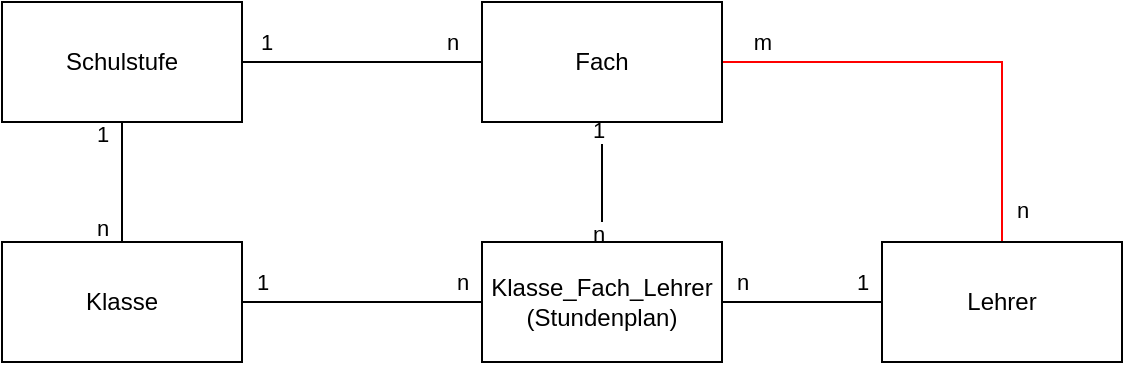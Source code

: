 <mxfile version="21.1.7" type="device">
  <diagram name="Seite-1" id="Ffhi72ANtr6WYJ6En_if">
    <mxGraphModel dx="1434" dy="774" grid="1" gridSize="10" guides="1" tooltips="1" connect="1" arrows="1" fold="1" page="1" pageScale="1" pageWidth="827" pageHeight="1169" math="0" shadow="0">
      <root>
        <mxCell id="0" />
        <mxCell id="1" parent="0" />
        <mxCell id="acwP3Dairs-asPIZnvFa-5" value="n" style="edgeStyle=orthogonalEdgeStyle;rounded=0;orthogonalLoop=1;jettySize=auto;html=1;exitX=0.5;exitY=1;exitDx=0;exitDy=0;entryX=0.5;entryY=0;entryDx=0;entryDy=0;endArrow=none;endFill=0;" edge="1" parent="1" source="acwP3Dairs-asPIZnvFa-1" target="acwP3Dairs-asPIZnvFa-2">
          <mxGeometry x="0.75" y="-10" relative="1" as="geometry">
            <mxPoint as="offset" />
          </mxGeometry>
        </mxCell>
        <mxCell id="acwP3Dairs-asPIZnvFa-10" value="1" style="edgeLabel;html=1;align=center;verticalAlign=middle;resizable=0;points=[];" vertex="1" connectable="0" parent="acwP3Dairs-asPIZnvFa-5">
          <mxGeometry x="-0.858" y="4" relative="1" as="geometry">
            <mxPoint x="-14" y="1" as="offset" />
          </mxGeometry>
        </mxCell>
        <mxCell id="acwP3Dairs-asPIZnvFa-6" style="edgeStyle=orthogonalEdgeStyle;rounded=0;orthogonalLoop=1;jettySize=auto;html=1;exitX=1;exitY=0.5;exitDx=0;exitDy=0;endArrow=none;endFill=0;" edge="1" parent="1" source="acwP3Dairs-asPIZnvFa-1" target="acwP3Dairs-asPIZnvFa-3">
          <mxGeometry relative="1" as="geometry" />
        </mxCell>
        <mxCell id="acwP3Dairs-asPIZnvFa-7" value="1" style="edgeLabel;html=1;align=center;verticalAlign=middle;resizable=0;points=[];" vertex="1" connectable="0" parent="acwP3Dairs-asPIZnvFa-6">
          <mxGeometry x="-0.8" relative="1" as="geometry">
            <mxPoint y="-10" as="offset" />
          </mxGeometry>
        </mxCell>
        <mxCell id="acwP3Dairs-asPIZnvFa-8" value="n" style="edgeLabel;html=1;align=center;verticalAlign=middle;resizable=0;points=[];" vertex="1" connectable="0" parent="acwP3Dairs-asPIZnvFa-6">
          <mxGeometry x="0.75" y="-1" relative="1" as="geometry">
            <mxPoint y="-11" as="offset" />
          </mxGeometry>
        </mxCell>
        <mxCell id="acwP3Dairs-asPIZnvFa-1" value="Schulstufe" style="rounded=0;whiteSpace=wrap;html=1;" vertex="1" parent="1">
          <mxGeometry x="80" y="80" width="120" height="60" as="geometry" />
        </mxCell>
        <mxCell id="acwP3Dairs-asPIZnvFa-15" style="edgeStyle=orthogonalEdgeStyle;rounded=0;orthogonalLoop=1;jettySize=auto;html=1;exitX=1;exitY=0.5;exitDx=0;exitDy=0;entryX=0;entryY=0.5;entryDx=0;entryDy=0;endArrow=none;endFill=0;" edge="1" parent="1" source="acwP3Dairs-asPIZnvFa-2" target="acwP3Dairs-asPIZnvFa-14">
          <mxGeometry relative="1" as="geometry" />
        </mxCell>
        <mxCell id="acwP3Dairs-asPIZnvFa-18" value="1" style="edgeLabel;html=1;align=center;verticalAlign=middle;resizable=0;points=[];" vertex="1" connectable="0" parent="acwP3Dairs-asPIZnvFa-15">
          <mxGeometry x="-0.75" y="3" relative="1" as="geometry">
            <mxPoint x="-5" y="-7" as="offset" />
          </mxGeometry>
        </mxCell>
        <mxCell id="acwP3Dairs-asPIZnvFa-19" value="n" style="edgeLabel;html=1;align=center;verticalAlign=middle;resizable=0;points=[];" vertex="1" connectable="0" parent="acwP3Dairs-asPIZnvFa-15">
          <mxGeometry x="0.7" y="-2" relative="1" as="geometry">
            <mxPoint x="8" y="-12" as="offset" />
          </mxGeometry>
        </mxCell>
        <mxCell id="acwP3Dairs-asPIZnvFa-2" value="Klasse" style="rounded=0;whiteSpace=wrap;html=1;" vertex="1" parent="1">
          <mxGeometry x="80" y="200" width="120" height="60" as="geometry" />
        </mxCell>
        <mxCell id="acwP3Dairs-asPIZnvFa-11" style="edgeStyle=orthogonalEdgeStyle;rounded=0;orthogonalLoop=1;jettySize=auto;html=1;exitX=1;exitY=0.5;exitDx=0;exitDy=0;entryX=0.5;entryY=0;entryDx=0;entryDy=0;endArrow=none;endFill=0;strokeColor=#FF0000;" edge="1" parent="1" source="acwP3Dairs-asPIZnvFa-3" target="acwP3Dairs-asPIZnvFa-4">
          <mxGeometry relative="1" as="geometry" />
        </mxCell>
        <mxCell id="acwP3Dairs-asPIZnvFa-12" value="m" style="edgeLabel;html=1;align=center;verticalAlign=middle;resizable=0;points=[];" vertex="1" connectable="0" parent="acwP3Dairs-asPIZnvFa-11">
          <mxGeometry x="-0.832" relative="1" as="geometry">
            <mxPoint y="-10" as="offset" />
          </mxGeometry>
        </mxCell>
        <mxCell id="acwP3Dairs-asPIZnvFa-13" value="n" style="edgeLabel;html=1;align=center;verticalAlign=middle;resizable=0;points=[];" vertex="1" connectable="0" parent="acwP3Dairs-asPIZnvFa-11">
          <mxGeometry x="0.863" y="1" relative="1" as="geometry">
            <mxPoint x="9" as="offset" />
          </mxGeometry>
        </mxCell>
        <mxCell id="acwP3Dairs-asPIZnvFa-16" style="edgeStyle=orthogonalEdgeStyle;rounded=0;orthogonalLoop=1;jettySize=auto;html=1;exitX=0.5;exitY=1;exitDx=0;exitDy=0;entryX=0.5;entryY=0;entryDx=0;entryDy=0;endArrow=none;endFill=0;" edge="1" parent="1" source="acwP3Dairs-asPIZnvFa-3" target="acwP3Dairs-asPIZnvFa-14">
          <mxGeometry relative="1" as="geometry" />
        </mxCell>
        <mxCell id="acwP3Dairs-asPIZnvFa-20" value="1" style="edgeLabel;html=1;align=center;verticalAlign=middle;resizable=0;points=[];" vertex="1" connectable="0" parent="acwP3Dairs-asPIZnvFa-16">
          <mxGeometry x="-0.884" y="-2" relative="1" as="geometry">
            <mxPoint as="offset" />
          </mxGeometry>
        </mxCell>
        <mxCell id="acwP3Dairs-asPIZnvFa-21" value="n" style="edgeLabel;html=1;align=center;verticalAlign=middle;resizable=0;points=[];" vertex="1" connectable="0" parent="acwP3Dairs-asPIZnvFa-16">
          <mxGeometry x="0.842" y="-2" relative="1" as="geometry">
            <mxPoint as="offset" />
          </mxGeometry>
        </mxCell>
        <mxCell id="acwP3Dairs-asPIZnvFa-3" value="Fach" style="rounded=0;whiteSpace=wrap;html=1;" vertex="1" parent="1">
          <mxGeometry x="320" y="80" width="120" height="60" as="geometry" />
        </mxCell>
        <mxCell id="acwP3Dairs-asPIZnvFa-4" value="Lehrer" style="rounded=0;whiteSpace=wrap;html=1;" vertex="1" parent="1">
          <mxGeometry x="520" y="200" width="120" height="60" as="geometry" />
        </mxCell>
        <mxCell id="acwP3Dairs-asPIZnvFa-17" value="n" style="edgeStyle=orthogonalEdgeStyle;rounded=0;orthogonalLoop=1;jettySize=auto;html=1;exitX=1;exitY=0.5;exitDx=0;exitDy=0;entryX=0;entryY=0.5;entryDx=0;entryDy=0;endArrow=none;endFill=0;" edge="1" parent="1" source="acwP3Dairs-asPIZnvFa-14" target="acwP3Dairs-asPIZnvFa-4">
          <mxGeometry x="-0.75" y="10" relative="1" as="geometry">
            <mxPoint as="offset" />
          </mxGeometry>
        </mxCell>
        <mxCell id="acwP3Dairs-asPIZnvFa-22" value="1" style="edgeLabel;html=1;align=center;verticalAlign=middle;resizable=0;points=[];" vertex="1" connectable="0" parent="acwP3Dairs-asPIZnvFa-17">
          <mxGeometry x="0.695" y="-2" relative="1" as="geometry">
            <mxPoint x="2" y="-12" as="offset" />
          </mxGeometry>
        </mxCell>
        <mxCell id="acwP3Dairs-asPIZnvFa-23" value="n" style="edgeLabel;html=1;align=center;verticalAlign=middle;resizable=0;points=[];" vertex="1" connectable="0" parent="acwP3Dairs-asPIZnvFa-17">
          <mxGeometry x="-0.695" y="1" relative="1" as="geometry">
            <mxPoint x="-22" y="-9" as="offset" />
          </mxGeometry>
        </mxCell>
        <mxCell id="acwP3Dairs-asPIZnvFa-14" value="Klasse_Fach_Lehrer&lt;br&gt;(Stundenplan)" style="rounded=0;whiteSpace=wrap;html=1;" vertex="1" parent="1">
          <mxGeometry x="320" y="200" width="120" height="60" as="geometry" />
        </mxCell>
      </root>
    </mxGraphModel>
  </diagram>
</mxfile>
